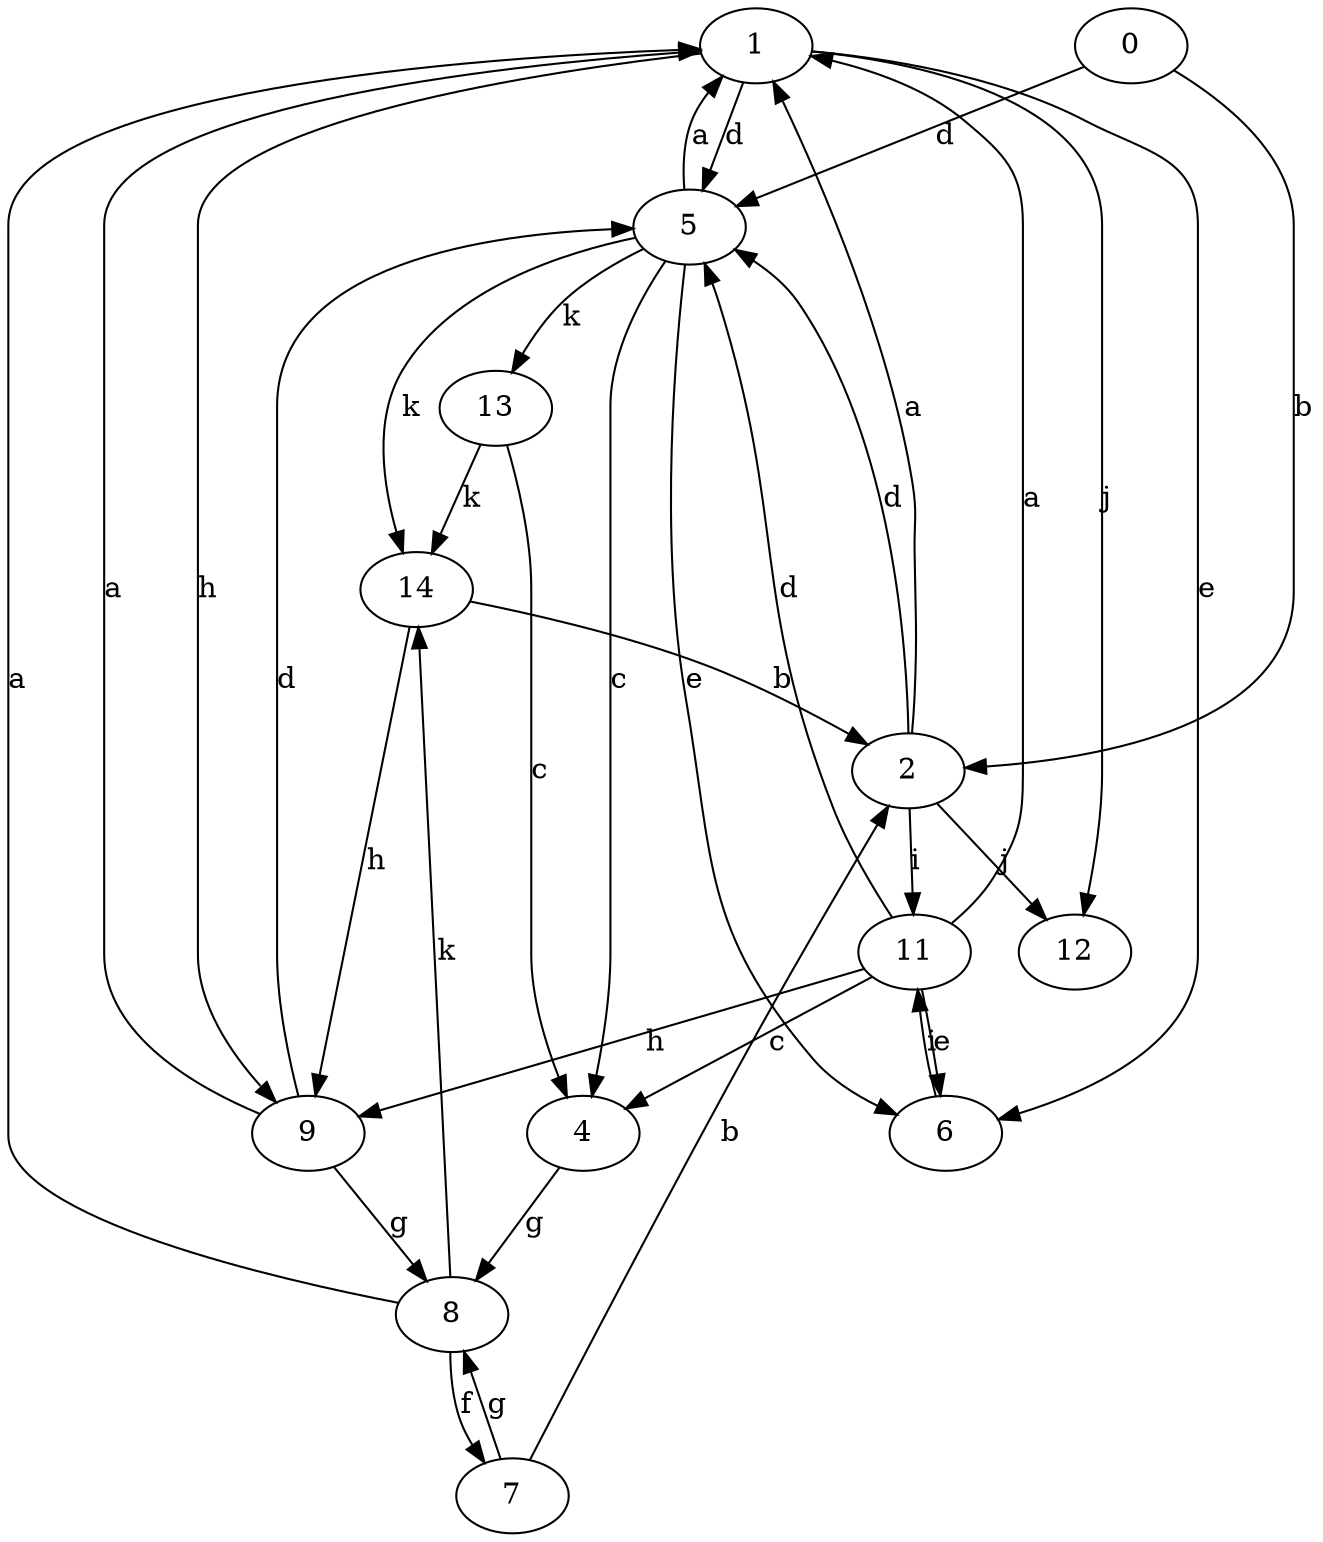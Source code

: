 strict digraph  {
1;
2;
4;
5;
6;
7;
8;
0;
9;
11;
12;
13;
14;
1 -> 5  [label=d];
1 -> 6  [label=e];
1 -> 9  [label=h];
1 -> 12  [label=j];
2 -> 1  [label=a];
2 -> 5  [label=d];
2 -> 11  [label=i];
2 -> 12  [label=j];
4 -> 8  [label=g];
5 -> 1  [label=a];
5 -> 4  [label=c];
5 -> 6  [label=e];
5 -> 13  [label=k];
5 -> 14  [label=k];
6 -> 11  [label=i];
7 -> 2  [label=b];
7 -> 8  [label=g];
8 -> 1  [label=a];
8 -> 7  [label=f];
8 -> 14  [label=k];
0 -> 2  [label=b];
0 -> 5  [label=d];
9 -> 1  [label=a];
9 -> 5  [label=d];
9 -> 8  [label=g];
11 -> 1  [label=a];
11 -> 4  [label=c];
11 -> 5  [label=d];
11 -> 6  [label=e];
11 -> 9  [label=h];
13 -> 4  [label=c];
13 -> 14  [label=k];
14 -> 2  [label=b];
14 -> 9  [label=h];
}
